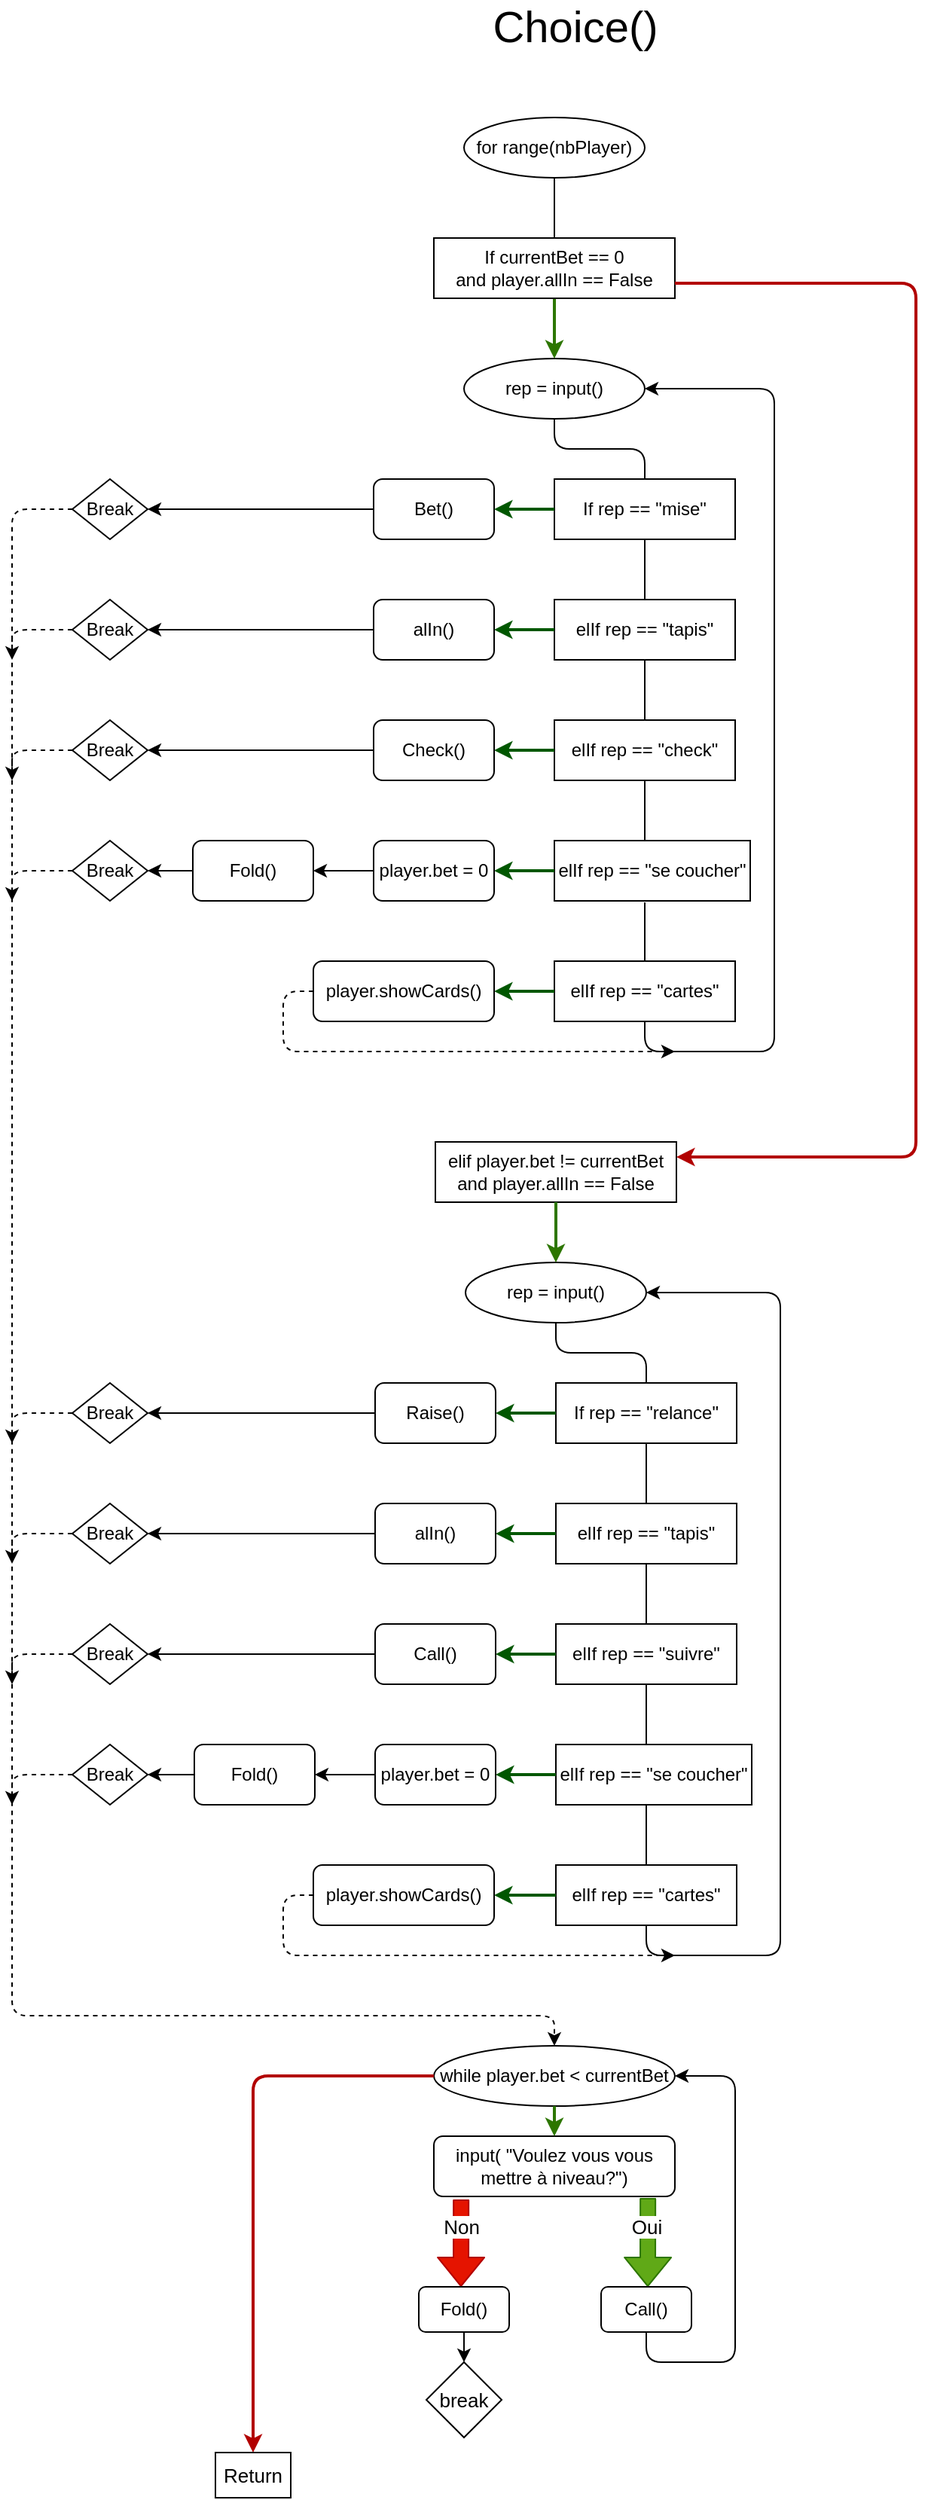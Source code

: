 <mxfile version="14.5.8" type="gitlab"><diagram id="c1eUiFyA-IfVVps2u60y" name="Page-2"><mxGraphModel dx="1422" dy="802" grid="1" gridSize="10" guides="1" tooltips="1" connect="1" arrows="1" fold="1" page="1" pageScale="1" pageWidth="827" pageHeight="1169" math="0" shadow="0"><root><mxCell id="TTq1z4DzLTiH85e1fNgG-0"/><mxCell id="TTq1z4DzLTiH85e1fNgG-1" parent="TTq1z4DzLTiH85e1fNgG-0"/><mxCell id="TTq1z4DzLTiH85e1fNgG-2" value="&lt;font style=&quot;font-size: 29px&quot;&gt;Choice()&lt;/font&gt;" style="text;html=1;strokeColor=none;fillColor=none;align=center;verticalAlign=middle;whiteSpace=wrap;rounded=0;" vertex="1" parent="TTq1z4DzLTiH85e1fNgG-1"><mxGeometry x="334" y="10" width="160" height="20" as="geometry"/></mxCell><mxCell id="WksO6i6HEq-B3kZd4_63-0" value="" style="ellipse;whiteSpace=wrap;html=1;" vertex="1" parent="TTq1z4DzLTiH85e1fNgG-1"><mxGeometry x="340" y="80" width="120" height="40" as="geometry"/></mxCell><mxCell id="WksO6i6HEq-B3kZd4_63-1" value="for range(nbPlayer)" style="text;html=1;strokeColor=none;fillColor=none;align=center;verticalAlign=middle;whiteSpace=wrap;rounded=0;" vertex="1" parent="TTq1z4DzLTiH85e1fNgG-1"><mxGeometry x="320" y="90" width="160" height="20" as="geometry"/></mxCell><mxCell id="WksO6i6HEq-B3kZd4_63-3" value="" style="endArrow=none;html=1;entryX=0.5;entryY=1;entryDx=0;entryDy=0;exitX=0.5;exitY=0;exitDx=0;exitDy=0;" edge="1" parent="TTq1z4DzLTiH85e1fNgG-1" source="04MAMVMEB_40BlIshg8r-5" target="WksO6i6HEq-B3kZd4_63-0"><mxGeometry width="50" height="50" relative="1" as="geometry"><mxPoint x="397" y="160" as="sourcePoint"/><mxPoint x="417" y="200" as="targetPoint"/></mxGeometry></mxCell><mxCell id="y2pdIqkzWKQKT02TeBan-5" value="rep = input()" style="ellipse;whiteSpace=wrap;html=1;" vertex="1" parent="TTq1z4DzLTiH85e1fNgG-1"><mxGeometry x="340" y="240" width="120" height="40" as="geometry"/></mxCell><mxCell id="y2pdIqkzWKQKT02TeBan-7" value="" style="endArrow=none;html=1;strokeWidth=1;entryX=0.5;entryY=1;entryDx=0;entryDy=0;exitX=0.5;exitY=0;exitDx=0;exitDy=0;" edge="1" parent="TTq1z4DzLTiH85e1fNgG-1" source="y2pdIqkzWKQKT02TeBan-18" target="y2pdIqkzWKQKT02TeBan-5"><mxGeometry width="50" height="50" relative="1" as="geometry"><mxPoint x="467" y="300" as="sourcePoint"/><mxPoint x="407" y="290" as="targetPoint"/><Array as="points"><mxPoint x="460" y="300"/><mxPoint x="400" y="300"/></Array></mxGeometry></mxCell><mxCell id="y2pdIqkzWKQKT02TeBan-10" value="elIf rep == &quot;tapis&quot;" style="rounded=0;whiteSpace=wrap;html=1;" vertex="1" parent="TTq1z4DzLTiH85e1fNgG-1"><mxGeometry x="400" y="400" width="120" height="40" as="geometry"/></mxCell><mxCell id="y2pdIqkzWKQKT02TeBan-11" value="" style="endArrow=classic;html=1;strokeWidth=2;exitX=0;exitY=0.5;exitDx=0;exitDy=0;fillColor=#008a00;strokeColor=#005700;entryX=1;entryY=0.5;entryDx=0;entryDy=0;" edge="1" parent="TTq1z4DzLTiH85e1fNgG-1" source="y2pdIqkzWKQKT02TeBan-10" target="y2pdIqkzWKQKT02TeBan-24"><mxGeometry width="50" height="50" relative="1" as="geometry"><mxPoint x="427" y="510" as="sourcePoint"/><mxPoint x="587" y="420" as="targetPoint"/></mxGeometry></mxCell><mxCell id="y2pdIqkzWKQKT02TeBan-13" value="Bet()" style="rounded=1;whiteSpace=wrap;html=1;" vertex="1" parent="TTq1z4DzLTiH85e1fNgG-1"><mxGeometry x="280" y="320" width="80" height="40" as="geometry"/></mxCell><mxCell id="y2pdIqkzWKQKT02TeBan-17" value="" style="endArrow=none;html=1;strokeWidth=1;exitX=0.5;exitY=1;exitDx=0;exitDy=0;entryX=0.5;entryY=0;entryDx=0;entryDy=0;" edge="1" parent="TTq1z4DzLTiH85e1fNgG-1" source="y2pdIqkzWKQKT02TeBan-10" target="y2pdIqkzWKQKT02TeBan-103"><mxGeometry width="50" height="50" relative="1" as="geometry"><mxPoint x="477" y="330" as="sourcePoint"/><mxPoint x="467" y="480" as="targetPoint"/></mxGeometry></mxCell><mxCell id="y2pdIqkzWKQKT02TeBan-18" value="If rep == &quot;mise&quot;" style="rounded=0;whiteSpace=wrap;html=1;" vertex="1" parent="TTq1z4DzLTiH85e1fNgG-1"><mxGeometry x="400" y="320" width="120" height="40" as="geometry"/></mxCell><mxCell id="y2pdIqkzWKQKT02TeBan-19" value="" style="endArrow=classic;html=1;strokeWidth=2;exitX=0;exitY=0.5;exitDx=0;exitDy=0;fillColor=#008a00;strokeColor=#005700;entryX=1;entryY=0.5;entryDx=0;entryDy=0;" edge="1" parent="TTq1z4DzLTiH85e1fNgG-1" source="y2pdIqkzWKQKT02TeBan-18" target="y2pdIqkzWKQKT02TeBan-13"><mxGeometry width="50" height="50" relative="1" as="geometry"><mxPoint x="437" y="520" as="sourcePoint"/><mxPoint x="370" y="410" as="targetPoint"/></mxGeometry></mxCell><mxCell id="y2pdIqkzWKQKT02TeBan-20" value="" style="endArrow=none;html=1;strokeWidth=1;exitX=0.5;exitY=1;exitDx=0;exitDy=0;" edge="1" parent="TTq1z4DzLTiH85e1fNgG-1" source="y2pdIqkzWKQKT02TeBan-18"><mxGeometry width="50" height="50" relative="1" as="geometry"><mxPoint x="487" y="340" as="sourcePoint"/><mxPoint x="460" y="400" as="targetPoint"/></mxGeometry></mxCell><mxCell id="y2pdIqkzWKQKT02TeBan-22" value="Break" style="rhombus;whiteSpace=wrap;html=1;" vertex="1" parent="TTq1z4DzLTiH85e1fNgG-1"><mxGeometry x="80" y="320" width="50" height="40" as="geometry"/></mxCell><mxCell id="y2pdIqkzWKQKT02TeBan-23" value="" style="endArrow=classic;html=1;strokeWidth=1;entryX=1;entryY=0.5;entryDx=0;entryDy=0;exitX=0;exitY=0.5;exitDx=0;exitDy=0;" edge="1" parent="TTq1z4DzLTiH85e1fNgG-1" source="y2pdIqkzWKQKT02TeBan-13" target="y2pdIqkzWKQKT02TeBan-22"><mxGeometry width="50" height="50" relative="1" as="geometry"><mxPoint x="270" y="340" as="sourcePoint"/><mxPoint x="657" y="470" as="targetPoint"/></mxGeometry></mxCell><mxCell id="y2pdIqkzWKQKT02TeBan-24" value="alIn()" style="rounded=1;whiteSpace=wrap;html=1;" vertex="1" parent="TTq1z4DzLTiH85e1fNgG-1"><mxGeometry x="280" y="400" width="80" height="40" as="geometry"/></mxCell><mxCell id="y2pdIqkzWKQKT02TeBan-25" value="Break" style="rhombus;whiteSpace=wrap;html=1;" vertex="1" parent="TTq1z4DzLTiH85e1fNgG-1"><mxGeometry x="80" y="400" width="50" height="40" as="geometry"/></mxCell><mxCell id="y2pdIqkzWKQKT02TeBan-26" value="" style="endArrow=classic;html=1;strokeWidth=1;entryX=1;entryY=0.5;entryDx=0;entryDy=0;exitX=0;exitY=0.5;exitDx=0;exitDy=0;" edge="1" parent="TTq1z4DzLTiH85e1fNgG-1" source="y2pdIqkzWKQKT02TeBan-24" target="y2pdIqkzWKQKT02TeBan-25"><mxGeometry width="50" height="50" relative="1" as="geometry"><mxPoint x="260" y="420" as="sourcePoint"/><mxPoint x="657" y="550" as="targetPoint"/></mxGeometry></mxCell><mxCell id="y2pdIqkzWKQKT02TeBan-37" value="elIf rep == &quot;cartes&quot;" style="rounded=0;whiteSpace=wrap;html=1;" vertex="1" parent="TTq1z4DzLTiH85e1fNgG-1"><mxGeometry x="400" y="640" width="120" height="40" as="geometry"/></mxCell><mxCell id="y2pdIqkzWKQKT02TeBan-38" value="" style="endArrow=classic;html=1;strokeWidth=2;exitX=0;exitY=0.5;exitDx=0;exitDy=0;fillColor=#008a00;strokeColor=#005700;entryX=1;entryY=0.5;entryDx=0;entryDy=0;" edge="1" parent="TTq1z4DzLTiH85e1fNgG-1" source="y2pdIqkzWKQKT02TeBan-37" target="y2pdIqkzWKQKT02TeBan-39"><mxGeometry width="50" height="50" relative="1" as="geometry"><mxPoint x="427" y="750" as="sourcePoint"/><mxPoint x="587" y="660" as="targetPoint"/></mxGeometry></mxCell><mxCell id="y2pdIqkzWKQKT02TeBan-39" value="player.showCards()" style="rounded=1;whiteSpace=wrap;html=1;" vertex="1" parent="TTq1z4DzLTiH85e1fNgG-1"><mxGeometry x="240" y="640" width="120" height="40" as="geometry"/></mxCell><mxCell id="y2pdIqkzWKQKT02TeBan-41" value="" style="endArrow=classic;html=1;strokeWidth=1;exitX=0.5;exitY=1;exitDx=0;exitDy=0;entryX=1;entryY=0.5;entryDx=0;entryDy=0;" edge="1" parent="TTq1z4DzLTiH85e1fNgG-1" source="y2pdIqkzWKQKT02TeBan-37" target="y2pdIqkzWKQKT02TeBan-5"><mxGeometry width="50" height="50" relative="1" as="geometry"><mxPoint x="567" y="610" as="sourcePoint"/><mxPoint x="467" y="640" as="targetPoint"/><Array as="points"><mxPoint x="460" y="700"/><mxPoint x="546" y="700"/><mxPoint x="546" y="260"/></Array></mxGeometry></mxCell><mxCell id="y2pdIqkzWKQKT02TeBan-47" value="" style="endArrow=classic;html=1;strokeWidth=2;fillColor=#60a917;strokeColor=#2D7600;" edge="1" parent="TTq1z4DzLTiH85e1fNgG-1"><mxGeometry width="50" height="50" relative="1" as="geometry"><mxPoint x="400" y="200" as="sourcePoint"/><mxPoint x="400" y="240" as="targetPoint"/></mxGeometry></mxCell><mxCell id="y2pdIqkzWKQKT02TeBan-50" value="elif player.bet != currentBet&lt;br&gt;and player.allIn == False" style="rounded=0;whiteSpace=wrap;html=1;" vertex="1" parent="TTq1z4DzLTiH85e1fNgG-1"><mxGeometry x="321" y="760" width="160" height="40" as="geometry"/></mxCell><mxCell id="y2pdIqkzWKQKT02TeBan-51" value="rep = input()" style="ellipse;whiteSpace=wrap;html=1;" vertex="1" parent="TTq1z4DzLTiH85e1fNgG-1"><mxGeometry x="341" y="840" width="120" height="40" as="geometry"/></mxCell><mxCell id="y2pdIqkzWKQKT02TeBan-52" value="" style="endArrow=none;html=1;strokeWidth=1;entryX=0.5;entryY=1;entryDx=0;entryDy=0;exitX=0.5;exitY=0;exitDx=0;exitDy=0;" edge="1" parent="TTq1z4DzLTiH85e1fNgG-1" source="y2pdIqkzWKQKT02TeBan-57" target="y2pdIqkzWKQKT02TeBan-51"><mxGeometry width="50" height="50" relative="1" as="geometry"><mxPoint x="461" y="900" as="sourcePoint"/><mxPoint x="401" y="890" as="targetPoint"/><Array as="points"><mxPoint x="461" y="900"/><mxPoint x="401" y="900"/></Array></mxGeometry></mxCell><mxCell id="y2pdIqkzWKQKT02TeBan-53" value="elIf rep == &quot;tapis&quot;" style="rounded=0;whiteSpace=wrap;html=1;" vertex="1" parent="TTq1z4DzLTiH85e1fNgG-1"><mxGeometry x="401" y="1000" width="120" height="40" as="geometry"/></mxCell><mxCell id="y2pdIqkzWKQKT02TeBan-54" value="" style="endArrow=classic;html=1;strokeWidth=2;exitX=0;exitY=0.5;exitDx=0;exitDy=0;fillColor=#008a00;strokeColor=#005700;entryX=1;entryY=0.5;entryDx=0;entryDy=0;" edge="1" parent="TTq1z4DzLTiH85e1fNgG-1" source="y2pdIqkzWKQKT02TeBan-53" target="y2pdIqkzWKQKT02TeBan-62"><mxGeometry width="50" height="50" relative="1" as="geometry"><mxPoint x="421" y="1110" as="sourcePoint"/><mxPoint x="581" y="1020" as="targetPoint"/></mxGeometry></mxCell><mxCell id="y2pdIqkzWKQKT02TeBan-55" value="Raise()" style="rounded=1;whiteSpace=wrap;html=1;" vertex="1" parent="TTq1z4DzLTiH85e1fNgG-1"><mxGeometry x="281" y="920" width="80" height="40" as="geometry"/></mxCell><mxCell id="y2pdIqkzWKQKT02TeBan-56" value="" style="endArrow=none;html=1;strokeWidth=1;exitX=0.5;exitY=1;exitDx=0;exitDy=0;" edge="1" parent="TTq1z4DzLTiH85e1fNgG-1" source="y2pdIqkzWKQKT02TeBan-53"><mxGeometry width="50" height="50" relative="1" as="geometry"><mxPoint x="471" y="930" as="sourcePoint"/><mxPoint x="461" y="1080" as="targetPoint"/></mxGeometry></mxCell><mxCell id="y2pdIqkzWKQKT02TeBan-57" value="If rep == &quot;relance&quot;" style="rounded=0;whiteSpace=wrap;html=1;" vertex="1" parent="TTq1z4DzLTiH85e1fNgG-1"><mxGeometry x="401" y="920" width="120" height="40" as="geometry"/></mxCell><mxCell id="y2pdIqkzWKQKT02TeBan-58" value="" style="endArrow=classic;html=1;strokeWidth=2;exitX=0;exitY=0.5;exitDx=0;exitDy=0;fillColor=#008a00;strokeColor=#005700;entryX=1;entryY=0.5;entryDx=0;entryDy=0;" edge="1" parent="TTq1z4DzLTiH85e1fNgG-1" source="y2pdIqkzWKQKT02TeBan-57" target="y2pdIqkzWKQKT02TeBan-55"><mxGeometry width="50" height="50" relative="1" as="geometry"><mxPoint x="431" y="1120" as="sourcePoint"/><mxPoint x="581" y="940" as="targetPoint"/></mxGeometry></mxCell><mxCell id="y2pdIqkzWKQKT02TeBan-59" value="" style="endArrow=none;html=1;strokeWidth=1;exitX=0.5;exitY=1;exitDx=0;exitDy=0;" edge="1" parent="TTq1z4DzLTiH85e1fNgG-1" source="y2pdIqkzWKQKT02TeBan-57"><mxGeometry width="50" height="50" relative="1" as="geometry"><mxPoint x="481" y="940" as="sourcePoint"/><mxPoint x="461" y="1000" as="targetPoint"/></mxGeometry></mxCell><mxCell id="y2pdIqkzWKQKT02TeBan-60" value="Break" style="rhombus;whiteSpace=wrap;html=1;" vertex="1" parent="TTq1z4DzLTiH85e1fNgG-1"><mxGeometry x="80" y="920" width="50" height="40" as="geometry"/></mxCell><mxCell id="y2pdIqkzWKQKT02TeBan-61" value="" style="endArrow=classic;html=1;strokeWidth=1;exitX=0;exitY=0.5;exitDx=0;exitDy=0;entryX=1;entryY=0.5;entryDx=0;entryDy=0;" edge="1" parent="TTq1z4DzLTiH85e1fNgG-1" source="y2pdIqkzWKQKT02TeBan-55" target="y2pdIqkzWKQKT02TeBan-60"><mxGeometry width="50" height="50" relative="1" as="geometry"><mxPoint x="301" y="1120" as="sourcePoint"/><mxPoint x="351" y="1070" as="targetPoint"/></mxGeometry></mxCell><mxCell id="y2pdIqkzWKQKT02TeBan-62" value="alIn()" style="rounded=1;whiteSpace=wrap;html=1;" vertex="1" parent="TTq1z4DzLTiH85e1fNgG-1"><mxGeometry x="281" y="1000" width="80" height="40" as="geometry"/></mxCell><mxCell id="y2pdIqkzWKQKT02TeBan-63" value="Break" style="rhombus;whiteSpace=wrap;html=1;" vertex="1" parent="TTq1z4DzLTiH85e1fNgG-1"><mxGeometry x="80" y="1000" width="50" height="40" as="geometry"/></mxCell><mxCell id="y2pdIqkzWKQKT02TeBan-64" value="" style="endArrow=classic;html=1;strokeWidth=1;exitX=0;exitY=0.5;exitDx=0;exitDy=0;entryX=1;entryY=0.5;entryDx=0;entryDy=0;" edge="1" parent="TTq1z4DzLTiH85e1fNgG-1" source="y2pdIqkzWKQKT02TeBan-62" target="y2pdIqkzWKQKT02TeBan-63"><mxGeometry width="50" height="50" relative="1" as="geometry"><mxPoint x="301" y="1200" as="sourcePoint"/><mxPoint x="351" y="1150" as="targetPoint"/></mxGeometry></mxCell><mxCell id="y2pdIqkzWKQKT02TeBan-67" value="" style="endArrow=none;html=1;strokeWidth=1;" edge="1" parent="TTq1z4DzLTiH85e1fNgG-1"><mxGeometry width="50" height="50" relative="1" as="geometry"><mxPoint x="461" y="1120" as="sourcePoint"/><mxPoint x="461" y="1160" as="targetPoint"/></mxGeometry></mxCell><mxCell id="y2pdIqkzWKQKT02TeBan-73" value="elIf rep == &quot;cartes&quot;" style="rounded=0;whiteSpace=wrap;html=1;" vertex="1" parent="TTq1z4DzLTiH85e1fNgG-1"><mxGeometry x="401" y="1240" width="120" height="40" as="geometry"/></mxCell><mxCell id="y2pdIqkzWKQKT02TeBan-74" value="" style="endArrow=classic;html=1;strokeWidth=2;exitX=0;exitY=0.5;exitDx=0;exitDy=0;fillColor=#008a00;strokeColor=#005700;entryX=1;entryY=0.5;entryDx=0;entryDy=0;" edge="1" parent="TTq1z4DzLTiH85e1fNgG-1" source="y2pdIqkzWKQKT02TeBan-73" target="y2pdIqkzWKQKT02TeBan-75"><mxGeometry width="50" height="50" relative="1" as="geometry"><mxPoint x="421" y="1350" as="sourcePoint"/><mxPoint x="581" y="1260" as="targetPoint"/></mxGeometry></mxCell><mxCell id="y2pdIqkzWKQKT02TeBan-75" value="player.showCards()" style="rounded=1;whiteSpace=wrap;html=1;" vertex="1" parent="TTq1z4DzLTiH85e1fNgG-1"><mxGeometry x="240" y="1240" width="120" height="40" as="geometry"/></mxCell><mxCell id="y2pdIqkzWKQKT02TeBan-76" value="" style="endArrow=classic;html=1;strokeWidth=1;exitX=0.5;exitY=1;exitDx=0;exitDy=0;entryX=1;entryY=0.5;entryDx=0;entryDy=0;" edge="1" parent="TTq1z4DzLTiH85e1fNgG-1" source="y2pdIqkzWKQKT02TeBan-73" target="y2pdIqkzWKQKT02TeBan-51"><mxGeometry width="50" height="50" relative="1" as="geometry"><mxPoint x="561" y="1210" as="sourcePoint"/><mxPoint x="461" y="1240" as="targetPoint"/><Array as="points"><mxPoint x="461" y="1300"/><mxPoint x="550" y="1300"/><mxPoint x="550" y="860"/></Array></mxGeometry></mxCell><mxCell id="y2pdIqkzWKQKT02TeBan-81" value="elIf rep == &quot;suivre&quot;" style="rounded=0;whiteSpace=wrap;html=1;" vertex="1" parent="TTq1z4DzLTiH85e1fNgG-1"><mxGeometry x="401" y="1080" width="120" height="40" as="geometry"/></mxCell><mxCell id="y2pdIqkzWKQKT02TeBan-82" value="" style="endArrow=classic;html=1;strokeWidth=2;exitX=0;exitY=0.5;exitDx=0;exitDy=0;fillColor=#008a00;strokeColor=#005700;entryX=1;entryY=0.5;entryDx=0;entryDy=0;" edge="1" parent="TTq1z4DzLTiH85e1fNgG-1" source="y2pdIqkzWKQKT02TeBan-81" target="y2pdIqkzWKQKT02TeBan-83"><mxGeometry width="50" height="50" relative="1" as="geometry"><mxPoint x="421" y="1190" as="sourcePoint"/><mxPoint x="661" y="1100" as="targetPoint"/></mxGeometry></mxCell><mxCell id="y2pdIqkzWKQKT02TeBan-83" value="Call()" style="rounded=1;whiteSpace=wrap;html=1;" vertex="1" parent="TTq1z4DzLTiH85e1fNgG-1"><mxGeometry x="281" y="1080" width="80" height="40" as="geometry"/></mxCell><mxCell id="y2pdIqkzWKQKT02TeBan-84" value="Break" style="rhombus;whiteSpace=wrap;html=1;" vertex="1" parent="TTq1z4DzLTiH85e1fNgG-1"><mxGeometry x="80" y="1080" width="50" height="40" as="geometry"/></mxCell><mxCell id="y2pdIqkzWKQKT02TeBan-85" value="" style="endArrow=classic;html=1;strokeWidth=1;exitX=0;exitY=0.5;exitDx=0;exitDy=0;entryX=1;entryY=0.5;entryDx=0;entryDy=0;" edge="1" parent="TTq1z4DzLTiH85e1fNgG-1" source="y2pdIqkzWKQKT02TeBan-83" target="y2pdIqkzWKQKT02TeBan-84"><mxGeometry width="50" height="50" relative="1" as="geometry"><mxPoint x="301" y="1280" as="sourcePoint"/><mxPoint x="351" y="1230" as="targetPoint"/></mxGeometry></mxCell><mxCell id="y2pdIqkzWKQKT02TeBan-87" value="elIf rep == &quot;se coucher&quot;" style="rounded=0;whiteSpace=wrap;html=1;" vertex="1" parent="TTq1z4DzLTiH85e1fNgG-1"><mxGeometry x="401" y="1160" width="130" height="40" as="geometry"/></mxCell><mxCell id="y2pdIqkzWKQKT02TeBan-88" value="" style="endArrow=classic;html=1;strokeWidth=2;exitX=0;exitY=0.5;exitDx=0;exitDy=0;fillColor=#008a00;strokeColor=#005700;entryX=1;entryY=0.5;entryDx=0;entryDy=0;" edge="1" parent="TTq1z4DzLTiH85e1fNgG-1" source="y2pdIqkzWKQKT02TeBan-87" target="y2pdIqkzWKQKT02TeBan-92"><mxGeometry width="50" height="50" relative="1" as="geometry"><mxPoint x="421" y="1270" as="sourcePoint"/><mxPoint x="581" y="1180" as="targetPoint"/></mxGeometry></mxCell><mxCell id="y2pdIqkzWKQKT02TeBan-89" value="Fold()" style="rounded=1;whiteSpace=wrap;html=1;" vertex="1" parent="TTq1z4DzLTiH85e1fNgG-1"><mxGeometry x="161" y="1160" width="80" height="40" as="geometry"/></mxCell><mxCell id="y2pdIqkzWKQKT02TeBan-90" value="Break" style="rhombus;whiteSpace=wrap;html=1;" vertex="1" parent="TTq1z4DzLTiH85e1fNgG-1"><mxGeometry x="80" y="1160" width="50" height="40" as="geometry"/></mxCell><mxCell id="y2pdIqkzWKQKT02TeBan-92" value="player.bet = 0" style="rounded=1;whiteSpace=wrap;html=1;" vertex="1" parent="TTq1z4DzLTiH85e1fNgG-1"><mxGeometry x="281" y="1160" width="80" height="40" as="geometry"/></mxCell><mxCell id="y2pdIqkzWKQKT02TeBan-93" value="" style="endArrow=classic;html=1;strokeWidth=1;entryX=1;entryY=0.5;entryDx=0;entryDy=0;exitX=0;exitY=0.5;exitDx=0;exitDy=0;" edge="1" parent="TTq1z4DzLTiH85e1fNgG-1" target="y2pdIqkzWKQKT02TeBan-89" source="y2pdIqkzWKQKT02TeBan-92"><mxGeometry width="50" height="50" relative="1" as="geometry"><mxPoint x="361" y="1180" as="sourcePoint"/><mxPoint x="291" y="1180" as="targetPoint"/></mxGeometry></mxCell><mxCell id="y2pdIqkzWKQKT02TeBan-95" value="elIf rep == &quot;se coucher&quot;" style="rounded=0;whiteSpace=wrap;html=1;" vertex="1" parent="TTq1z4DzLTiH85e1fNgG-1"><mxGeometry x="400" y="560" width="130" height="40" as="geometry"/></mxCell><mxCell id="y2pdIqkzWKQKT02TeBan-96" value="" style="endArrow=classic;html=1;strokeWidth=2;exitX=0;exitY=0.5;exitDx=0;exitDy=0;fillColor=#008a00;strokeColor=#005700;entryX=1;entryY=0.5;entryDx=0;entryDy=0;" edge="1" parent="TTq1z4DzLTiH85e1fNgG-1" source="y2pdIqkzWKQKT02TeBan-95" target="y2pdIqkzWKQKT02TeBan-100"><mxGeometry width="50" height="50" relative="1" as="geometry"><mxPoint x="427" y="670" as="sourcePoint"/><mxPoint x="587" y="580" as="targetPoint"/></mxGeometry></mxCell><mxCell id="y2pdIqkzWKQKT02TeBan-97" value="Fold()" style="rounded=1;whiteSpace=wrap;html=1;" vertex="1" parent="TTq1z4DzLTiH85e1fNgG-1"><mxGeometry x="160" y="560" width="80" height="40" as="geometry"/></mxCell><mxCell id="y2pdIqkzWKQKT02TeBan-98" value="Break" style="rhombus;whiteSpace=wrap;html=1;" vertex="1" parent="TTq1z4DzLTiH85e1fNgG-1"><mxGeometry x="80" y="560" width="50" height="40" as="geometry"/></mxCell><mxCell id="y2pdIqkzWKQKT02TeBan-99" value="" style="endArrow=classic;html=1;strokeWidth=1;entryX=1;entryY=0.5;entryDx=0;entryDy=0;exitX=0;exitY=0.5;exitDx=0;exitDy=0;" edge="1" parent="TTq1z4DzLTiH85e1fNgG-1" target="y2pdIqkzWKQKT02TeBan-98" source="y2pdIqkzWKQKT02TeBan-97"><mxGeometry width="50" height="50" relative="1" as="geometry"><mxPoint x="710" y="580" as="sourcePoint"/><mxPoint x="777" y="710" as="targetPoint"/></mxGeometry></mxCell><mxCell id="y2pdIqkzWKQKT02TeBan-100" value="player.bet = 0" style="rounded=1;whiteSpace=wrap;html=1;" vertex="1" parent="TTq1z4DzLTiH85e1fNgG-1"><mxGeometry x="280" y="560" width="80" height="40" as="geometry"/></mxCell><mxCell id="y2pdIqkzWKQKT02TeBan-101" value="" style="endArrow=classic;html=1;strokeWidth=1;entryX=1;entryY=0.5;entryDx=0;entryDy=0;exitX=0;exitY=0.5;exitDx=0;exitDy=0;" edge="1" parent="TTq1z4DzLTiH85e1fNgG-1" target="y2pdIqkzWKQKT02TeBan-97" source="y2pdIqkzWKQKT02TeBan-100"><mxGeometry width="50" height="50" relative="1" as="geometry"><mxPoint x="667" y="580" as="sourcePoint"/><mxPoint x="597" y="580" as="targetPoint"/></mxGeometry></mxCell><mxCell id="y2pdIqkzWKQKT02TeBan-103" value="elIf rep == &quot;check&quot;" style="rounded=0;whiteSpace=wrap;html=1;" vertex="1" parent="TTq1z4DzLTiH85e1fNgG-1"><mxGeometry x="400" y="480" width="120" height="40" as="geometry"/></mxCell><mxCell id="y2pdIqkzWKQKT02TeBan-104" value="" style="endArrow=classic;html=1;strokeWidth=2;exitX=0;exitY=0.5;exitDx=0;exitDy=0;fillColor=#008a00;strokeColor=#005700;entryX=1;entryY=0.5;entryDx=0;entryDy=0;" edge="1" parent="TTq1z4DzLTiH85e1fNgG-1" source="y2pdIqkzWKQKT02TeBan-103" target="y2pdIqkzWKQKT02TeBan-105"><mxGeometry width="50" height="50" relative="1" as="geometry"><mxPoint x="427" y="590" as="sourcePoint"/><mxPoint x="587" y="500" as="targetPoint"/></mxGeometry></mxCell><mxCell id="y2pdIqkzWKQKT02TeBan-105" value="Check()" style="rounded=1;whiteSpace=wrap;html=1;" vertex="1" parent="TTq1z4DzLTiH85e1fNgG-1"><mxGeometry x="280" y="480" width="80" height="40" as="geometry"/></mxCell><mxCell id="y2pdIqkzWKQKT02TeBan-106" value="Break" style="rhombus;whiteSpace=wrap;html=1;" vertex="1" parent="TTq1z4DzLTiH85e1fNgG-1"><mxGeometry x="80" y="480" width="50" height="40" as="geometry"/></mxCell><mxCell id="y2pdIqkzWKQKT02TeBan-107" value="" style="endArrow=classic;html=1;strokeWidth=1;exitX=0;exitY=0.5;exitDx=0;exitDy=0;entryX=1;entryY=0.5;entryDx=0;entryDy=0;" edge="1" parent="TTq1z4DzLTiH85e1fNgG-1" source="y2pdIqkzWKQKT02TeBan-105" target="y2pdIqkzWKQKT02TeBan-106"><mxGeometry width="50" height="50" relative="1" as="geometry"><mxPoint x="607" y="680" as="sourcePoint"/><mxPoint x="657" y="630" as="targetPoint"/></mxGeometry></mxCell><mxCell id="y2pdIqkzWKQKT02TeBan-109" value="" style="endArrow=none;html=1;strokeWidth=1;entryX=0.5;entryY=0;entryDx=0;entryDy=0;" edge="1" parent="TTq1z4DzLTiH85e1fNgG-1" target="y2pdIqkzWKQKT02TeBan-37"><mxGeometry width="50" height="50" relative="1" as="geometry"><mxPoint x="460" y="601" as="sourcePoint"/><mxPoint x="467" y="600" as="targetPoint"/></mxGeometry></mxCell><mxCell id="y2pdIqkzWKQKT02TeBan-110" value="" style="endArrow=none;html=1;strokeWidth=1;exitX=0.5;exitY=0;exitDx=0;exitDy=0;" edge="1" parent="TTq1z4DzLTiH85e1fNgG-1" source="y2pdIqkzWKQKT02TeBan-73"><mxGeometry width="50" height="50" relative="1" as="geometry"><mxPoint x="471" y="1130" as="sourcePoint"/><mxPoint x="461" y="1200" as="targetPoint"/></mxGeometry></mxCell><mxCell id="gR3sQgfmxE3XBG0zsS0d-4" value="" style="endArrow=classic;html=1;strokeWidth=1;fontSize=13;dashed=1;exitX=0;exitY=0.5;exitDx=0;exitDy=0;" edge="1" parent="TTq1z4DzLTiH85e1fNgG-1" source="y2pdIqkzWKQKT02TeBan-39"><mxGeometry width="50" height="50" relative="1" as="geometry"><mxPoint x="560" y="510" as="sourcePoint"/><mxPoint x="480" y="700" as="targetPoint"/><Array as="points"><mxPoint x="220" y="660"/><mxPoint x="220" y="700"/></Array></mxGeometry></mxCell><mxCell id="04MAMVMEB_40BlIshg8r-0" value="" style="endArrow=classic;html=1;strokeWidth=2;exitX=0.5;exitY=1;exitDx=0;exitDy=0;fillColor=#60a917;strokeColor=#2D7600;entryX=0.5;entryY=0;entryDx=0;entryDy=0;" edge="1" parent="TTq1z4DzLTiH85e1fNgG-1" source="y2pdIqkzWKQKT02TeBan-50" target="y2pdIqkzWKQKT02TeBan-51"><mxGeometry width="50" height="50" relative="1" as="geometry"><mxPoint x="441.06" y="800" as="sourcePoint"/><mxPoint x="441" y="840" as="targetPoint"/></mxGeometry></mxCell><mxCell id="04MAMVMEB_40BlIshg8r-1" value="" style="endArrow=classic;html=1;strokeWidth=1;fontSize=13;exitX=0;exitY=0.5;exitDx=0;exitDy=0;entryX=1;entryY=0.5;entryDx=0;entryDy=0;" edge="1" parent="TTq1z4DzLTiH85e1fNgG-1" source="y2pdIqkzWKQKT02TeBan-89" target="y2pdIqkzWKQKT02TeBan-90"><mxGeometry width="50" height="50" relative="1" as="geometry"><mxPoint x="421" y="1100" as="sourcePoint"/><mxPoint x="140" y="1250" as="targetPoint"/></mxGeometry></mxCell><mxCell id="04MAMVMEB_40BlIshg8r-4" value="" style="endArrow=none;html=1;strokeWidth=1;fontSize=13;entryX=0.5;entryY=1;entryDx=0;entryDy=0;" edge="1" parent="TTq1z4DzLTiH85e1fNgG-1" target="y2pdIqkzWKQKT02TeBan-103"><mxGeometry width="50" height="50" relative="1" as="geometry"><mxPoint x="460" y="560" as="sourcePoint"/><mxPoint x="540" y="610" as="targetPoint"/></mxGeometry></mxCell><mxCell id="04MAMVMEB_40BlIshg8r-5" value="If currentBet == 0&lt;br&gt;and player.allIn == False" style="rounded=0;whiteSpace=wrap;html=1;" vertex="1" parent="TTq1z4DzLTiH85e1fNgG-1"><mxGeometry x="320" y="160" width="160" height="40" as="geometry"/></mxCell><mxCell id="04MAMVMEB_40BlIshg8r-7" value="" style="endArrow=classic;html=1;strokeWidth=1;fontSize=13;dashed=1;exitX=0;exitY=0.5;exitDx=0;exitDy=0;" edge="1" parent="TTq1z4DzLTiH85e1fNgG-1"><mxGeometry width="50" height="50" relative="1" as="geometry"><mxPoint x="240" y="1260" as="sourcePoint"/><mxPoint x="480" y="1300" as="targetPoint"/><Array as="points"><mxPoint x="220" y="1260"/><mxPoint x="220" y="1300"/></Array></mxGeometry></mxCell><mxCell id="04MAMVMEB_40BlIshg8r-8" value="" style="endArrow=classic;html=1;strokeWidth=2;fontSize=13;fillColor=#e51400;strokeColor=#B20000;entryX=1;entryY=0.25;entryDx=0;entryDy=0;exitX=1;exitY=0.75;exitDx=0;exitDy=0;" edge="1" parent="TTq1z4DzLTiH85e1fNgG-1" source="04MAMVMEB_40BlIshg8r-5" target="y2pdIqkzWKQKT02TeBan-50"><mxGeometry width="50" height="50" relative="1" as="geometry"><mxPoint x="490" y="520" as="sourcePoint"/><mxPoint x="540" y="470" as="targetPoint"/><Array as="points"><mxPoint x="640" y="190"/><mxPoint x="640" y="770"/></Array></mxGeometry></mxCell><mxCell id="04MAMVMEB_40BlIshg8r-9" value="" style="endArrow=classic;html=1;strokeWidth=1;fontSize=13;dashed=1;exitX=0;exitY=0.5;exitDx=0;exitDy=0;" edge="1" parent="TTq1z4DzLTiH85e1fNgG-1" source="y2pdIqkzWKQKT02TeBan-22"><mxGeometry width="50" height="50" relative="1" as="geometry"><mxPoint x="490" y="620" as="sourcePoint"/><mxPoint x="400" y="1360" as="targetPoint"/><Array as="points"><mxPoint x="40" y="340"/><mxPoint x="40" y="1340"/><mxPoint x="400" y="1340"/></Array></mxGeometry></mxCell><mxCell id="04MAMVMEB_40BlIshg8r-10" value="" style="endArrow=classic;html=1;dashed=1;strokeWidth=1;fontSize=13;exitX=0;exitY=0.5;exitDx=0;exitDy=0;" edge="1" parent="TTq1z4DzLTiH85e1fNgG-1" source="y2pdIqkzWKQKT02TeBan-25"><mxGeometry width="50" height="50" relative="1" as="geometry"><mxPoint x="490" y="620" as="sourcePoint"/><mxPoint x="40" y="440" as="targetPoint"/><Array as="points"><mxPoint x="40" y="420"/></Array></mxGeometry></mxCell><mxCell id="04MAMVMEB_40BlIshg8r-11" value="" style="endArrow=classic;html=1;dashed=1;strokeWidth=1;fontSize=13;exitX=0;exitY=0.5;exitDx=0;exitDy=0;" edge="1" parent="TTq1z4DzLTiH85e1fNgG-1"><mxGeometry width="50" height="50" relative="1" as="geometry"><mxPoint x="80" y="500" as="sourcePoint"/><mxPoint x="40" y="520" as="targetPoint"/><Array as="points"><mxPoint x="40" y="500"/></Array></mxGeometry></mxCell><mxCell id="04MAMVMEB_40BlIshg8r-12" value="" style="endArrow=classic;html=1;dashed=1;strokeWidth=1;fontSize=13;exitX=0;exitY=0.5;exitDx=0;exitDy=0;" edge="1" parent="TTq1z4DzLTiH85e1fNgG-1"><mxGeometry width="50" height="50" relative="1" as="geometry"><mxPoint x="80" y="580" as="sourcePoint"/><mxPoint x="40" y="600" as="targetPoint"/><Array as="points"><mxPoint x="40" y="580"/></Array></mxGeometry></mxCell><mxCell id="04MAMVMEB_40BlIshg8r-13" value="" style="endArrow=classic;html=1;dashed=1;strokeWidth=1;fontSize=13;exitX=0;exitY=0.5;exitDx=0;exitDy=0;" edge="1" parent="TTq1z4DzLTiH85e1fNgG-1"><mxGeometry width="50" height="50" relative="1" as="geometry"><mxPoint x="80" y="940" as="sourcePoint"/><mxPoint x="40" y="960" as="targetPoint"/><Array as="points"><mxPoint x="40" y="940"/></Array></mxGeometry></mxCell><mxCell id="04MAMVMEB_40BlIshg8r-14" value="" style="endArrow=classic;html=1;dashed=1;strokeWidth=1;fontSize=13;exitX=0;exitY=0.5;exitDx=0;exitDy=0;" edge="1" parent="TTq1z4DzLTiH85e1fNgG-1"><mxGeometry width="50" height="50" relative="1" as="geometry"><mxPoint x="80" y="1020" as="sourcePoint"/><mxPoint x="40" y="1040" as="targetPoint"/><Array as="points"><mxPoint x="40" y="1020"/></Array></mxGeometry></mxCell><mxCell id="04MAMVMEB_40BlIshg8r-15" value="" style="endArrow=classic;html=1;dashed=1;strokeWidth=1;fontSize=13;exitX=0;exitY=0.5;exitDx=0;exitDy=0;" edge="1" parent="TTq1z4DzLTiH85e1fNgG-1"><mxGeometry width="50" height="50" relative="1" as="geometry"><mxPoint x="80" y="1100" as="sourcePoint"/><mxPoint x="40" y="1120" as="targetPoint"/><Array as="points"><mxPoint x="40" y="1100"/></Array></mxGeometry></mxCell><mxCell id="04MAMVMEB_40BlIshg8r-16" value="" style="endArrow=classic;html=1;dashed=1;strokeWidth=1;fontSize=13;exitX=0;exitY=0.5;exitDx=0;exitDy=0;" edge="1" parent="TTq1z4DzLTiH85e1fNgG-1"><mxGeometry width="50" height="50" relative="1" as="geometry"><mxPoint x="80" y="1180" as="sourcePoint"/><mxPoint x="40" y="1200" as="targetPoint"/><Array as="points"><mxPoint x="40" y="1180"/></Array></mxGeometry></mxCell><mxCell id="04MAMVMEB_40BlIshg8r-17" value="while player.bet &amp;lt; currentBet" style="ellipse;whiteSpace=wrap;html=1;" vertex="1" parent="TTq1z4DzLTiH85e1fNgG-1"><mxGeometry x="320" y="1360" width="160" height="40" as="geometry"/></mxCell><mxCell id="04MAMVMEB_40BlIshg8r-19" value="input( &quot;Voulez vous vous mettre à niveau?&quot;)" style="rounded=1;whiteSpace=wrap;html=1;" vertex="1" parent="TTq1z4DzLTiH85e1fNgG-1"><mxGeometry x="320" y="1420" width="160" height="40" as="geometry"/></mxCell><mxCell id="04MAMVMEB_40BlIshg8r-20" value="" style="endArrow=classic;html=1;strokeWidth=2;fontSize=13;exitX=0.5;exitY=1;exitDx=0;exitDy=0;entryX=0.5;entryY=0;entryDx=0;entryDy=0;fillColor=#60a917;strokeColor=#2D7600;" edge="1" parent="TTq1z4DzLTiH85e1fNgG-1" source="04MAMVMEB_40BlIshg8r-17" target="04MAMVMEB_40BlIshg8r-19"><mxGeometry width="50" height="50" relative="1" as="geometry"><mxPoint x="490" y="1460" as="sourcePoint"/><mxPoint x="540" y="1410" as="targetPoint"/></mxGeometry></mxCell><mxCell id="04MAMVMEB_40BlIshg8r-21" value="" style="shape=flexArrow;endArrow=classic;html=1;strokeWidth=1;fontSize=13;exitX=0.888;exitY=1.025;exitDx=0;exitDy=0;exitPerimeter=0;fillColor=#60a917;strokeColor=#2D7600;" edge="1" parent="TTq1z4DzLTiH85e1fNgG-1" source="04MAMVMEB_40BlIshg8r-19"><mxGeometry width="50" height="50" relative="1" as="geometry"><mxPoint x="490" y="1560" as="sourcePoint"/><mxPoint x="462" y="1520" as="targetPoint"/></mxGeometry></mxCell><mxCell id="04MAMVMEB_40BlIshg8r-22" value="Oui" style="edgeLabel;html=1;align=center;verticalAlign=middle;resizable=0;points=[];fontSize=13;" vertex="1" connectable="0" parent="04MAMVMEB_40BlIshg8r-21"><mxGeometry x="-0.356" y="-1" relative="1" as="geometry"><mxPoint x="-0.05" as="offset"/></mxGeometry></mxCell><mxCell id="04MAMVMEB_40BlIshg8r-23" value="&lt;font color=&quot;#000000&quot;&gt;Non&lt;/font&gt;" style="shape=flexArrow;endArrow=classic;html=1;strokeWidth=1;fontSize=13;fontColor=#00CC00;exitX=0.113;exitY=1.05;exitDx=0;exitDy=0;exitPerimeter=0;fillColor=#e51400;strokeColor=#B20000;" edge="1" parent="TTq1z4DzLTiH85e1fNgG-1" source="04MAMVMEB_40BlIshg8r-19"><mxGeometry x="-0.379" width="50" height="50" relative="1" as="geometry"><mxPoint x="490" y="1560" as="sourcePoint"/><mxPoint x="338" y="1520" as="targetPoint"/><mxPoint as="offset"/></mxGeometry></mxCell><mxCell id="04MAMVMEB_40BlIshg8r-33" style="edgeStyle=orthogonalEdgeStyle;rounded=0;jumpSize=6;orthogonalLoop=1;jettySize=auto;html=1;exitX=0.5;exitY=1;exitDx=0;exitDy=0;entryX=0.5;entryY=0;entryDx=0;entryDy=0;strokeWidth=1;fontSize=13;fontColor=#00CC00;" edge="1" parent="TTq1z4DzLTiH85e1fNgG-1" source="04MAMVMEB_40BlIshg8r-25" target="04MAMVMEB_40BlIshg8r-32"><mxGeometry relative="1" as="geometry"/></mxCell><mxCell id="04MAMVMEB_40BlIshg8r-25" value="Fold()" style="rounded=1;whiteSpace=wrap;html=1;" vertex="1" parent="TTq1z4DzLTiH85e1fNgG-1"><mxGeometry x="310" y="1520" width="60" height="30" as="geometry"/></mxCell><mxCell id="04MAMVMEB_40BlIshg8r-27" value="Call()" style="rounded=1;whiteSpace=wrap;html=1;" vertex="1" parent="TTq1z4DzLTiH85e1fNgG-1"><mxGeometry x="431" y="1520" width="60" height="30" as="geometry"/></mxCell><mxCell id="04MAMVMEB_40BlIshg8r-32" value="&lt;font color=&quot;#000000&quot;&gt;break&lt;/font&gt;" style="rhombus;whiteSpace=wrap;html=1;fontSize=13;fontColor=#00CC00;" vertex="1" parent="TTq1z4DzLTiH85e1fNgG-1"><mxGeometry x="315" y="1570" width="50" height="50" as="geometry"/></mxCell><mxCell id="04MAMVMEB_40BlIshg8r-34" value="" style="endArrow=classic;html=1;strokeWidth=1;fontSize=13;fontColor=#00CC00;exitX=0.5;exitY=1;exitDx=0;exitDy=0;entryX=1;entryY=0.5;entryDx=0;entryDy=0;" edge="1" parent="TTq1z4DzLTiH85e1fNgG-1" source="04MAMVMEB_40BlIshg8r-27" target="04MAMVMEB_40BlIshg8r-17"><mxGeometry width="50" height="50" relative="1" as="geometry"><mxPoint x="490" y="1560" as="sourcePoint"/><mxPoint x="540" y="1510" as="targetPoint"/><Array as="points"><mxPoint x="461" y="1570"/><mxPoint x="520" y="1570"/><mxPoint x="520" y="1380"/></Array></mxGeometry></mxCell><mxCell id="04MAMVMEB_40BlIshg8r-35" value="" style="endArrow=classic;html=1;strokeWidth=2;fontSize=13;fontColor=#00CC00;exitX=0;exitY=0.5;exitDx=0;exitDy=0;fillColor=#e51400;strokeColor=#B20000;" edge="1" parent="TTq1z4DzLTiH85e1fNgG-1" source="04MAMVMEB_40BlIshg8r-17"><mxGeometry width="50" height="50" relative="1" as="geometry"><mxPoint x="490" y="1560" as="sourcePoint"/><mxPoint x="200" y="1630" as="targetPoint"/><Array as="points"><mxPoint x="200" y="1380"/></Array></mxGeometry></mxCell><mxCell id="04MAMVMEB_40BlIshg8r-36" value="&lt;font color=&quot;#000000&quot;&gt;Return&lt;/font&gt;" style="rounded=0;whiteSpace=wrap;html=1;fontSize=13;fontColor=#00CC00;" vertex="1" parent="TTq1z4DzLTiH85e1fNgG-1"><mxGeometry x="175" y="1630" width="50" height="30" as="geometry"/></mxCell></root></mxGraphModel></diagram></mxfile>